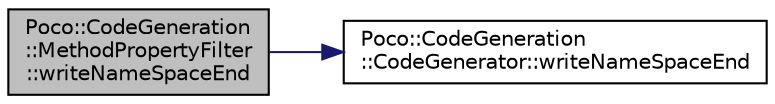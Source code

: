 digraph "Poco::CodeGeneration::MethodPropertyFilter::writeNameSpaceEnd"
{
 // LATEX_PDF_SIZE
  edge [fontname="Helvetica",fontsize="10",labelfontname="Helvetica",labelfontsize="10"];
  node [fontname="Helvetica",fontsize="10",shape=record];
  rankdir="LR";
  Node1 [label="Poco::CodeGeneration\l::MethodPropertyFilter\l::writeNameSpaceEnd",height=0.2,width=0.4,color="black", fillcolor="grey75", style="filled", fontcolor="black",tooltip="Writes the fwd decl to the header file and the include file to the src file."];
  Node1 -> Node2 [color="midnightblue",fontsize="10",style="solid"];
  Node2 [label="Poco::CodeGeneration\l::CodeGenerator::writeNameSpaceEnd",height=0.2,width=0.4,color="black", fillcolor="white", style="filled",URL="$classPoco_1_1CodeGeneration_1_1CodeGenerator.html#abdc8cb986d39244b72939a972dbe9521",tooltip="Writes the fwd decl to the header file and the include file to the src file."];
}
